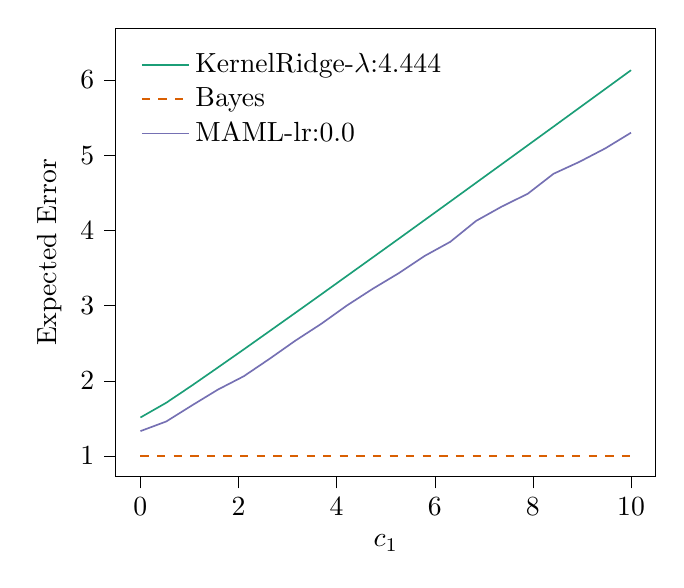 % This file was created with tikzplotlib v0.10.1.
\begin{tikzpicture}

\definecolor{chocolate217952}{RGB}{217,95,2}
\definecolor{darkcyan27158119}{RGB}{27,158,119}
\definecolor{darkgray176}{RGB}{176,176,176}
\definecolor{deeppink23141138}{RGB}{231,41,138}
\definecolor{lightslategray117112179}{RGB}{117,112,179}

\begin{axis}[
legend cell align={left},
legend style={
  fill opacity=0.8,
  draw opacity=1,
  text opacity=1,
  at={(0.03,0.97)},
  anchor=north west,
  draw=none
},
tick align=outside,
tick pos=left,
x grid style={darkgray176},
xlabel={\(\displaystyle c_{1}\)},
xmin=-0.499, xmax=10.5,
xtick style={color=black},
y grid style={darkgray176},
ylabel={Expected Error},
ymin=0.728, ymax=6.689,
ytick style={color=black}
]
\addplot [semithick, darkcyan27158119]
table {%
0.001 1.513
0.527 1.709
1.054 1.94
1.58 2.178
2.106 2.418
2.632 2.661
3.159 2.905
3.685 3.15
4.211 3.396
4.737 3.642
5.264 3.889
5.79 4.137
6.316 4.385
6.842 4.634
7.369 4.883
7.895 5.132
8.421 5.381
8.947 5.631
9.474 5.881
10 6.131
};
\addlegendentry{KernelRidge-$\lambda$:4.444}
\addplot [semithick, chocolate217952, dashed]
table {%
0.001 0.999
0.527 0.999
1.054 0.999
1.58 0.999
2.106 0.999
2.632 0.999
3.159 0.999
3.685 0.999
4.211 0.999
4.737 0.999
5.264 0.999
5.79 0.999
6.316 0.999
6.842 0.999
7.369 0.999
7.895 0.999
8.421 0.999
8.947 0.999
9.474 0.999
10 0.999
};
\addlegendentry{Bayes}
\addplot [semithick, lightslategray117112179]
table {%
0.001 1.332
0.527 1.46
1.054 1.675
1.58 1.884
2.106 2.061
2.632 2.293
3.159 2.535
3.685 2.758
4.211 3.003
4.737 3.225
5.264 3.431
5.79 3.66
6.316 3.849
6.842 4.127
7.369 4.319
7.895 4.488
8.421 4.754
8.947 4.912
9.474 5.091
10 5.3
};
\addlegendentry{MAML-lr:0.0}

\end{axis}

\end{tikzpicture}
